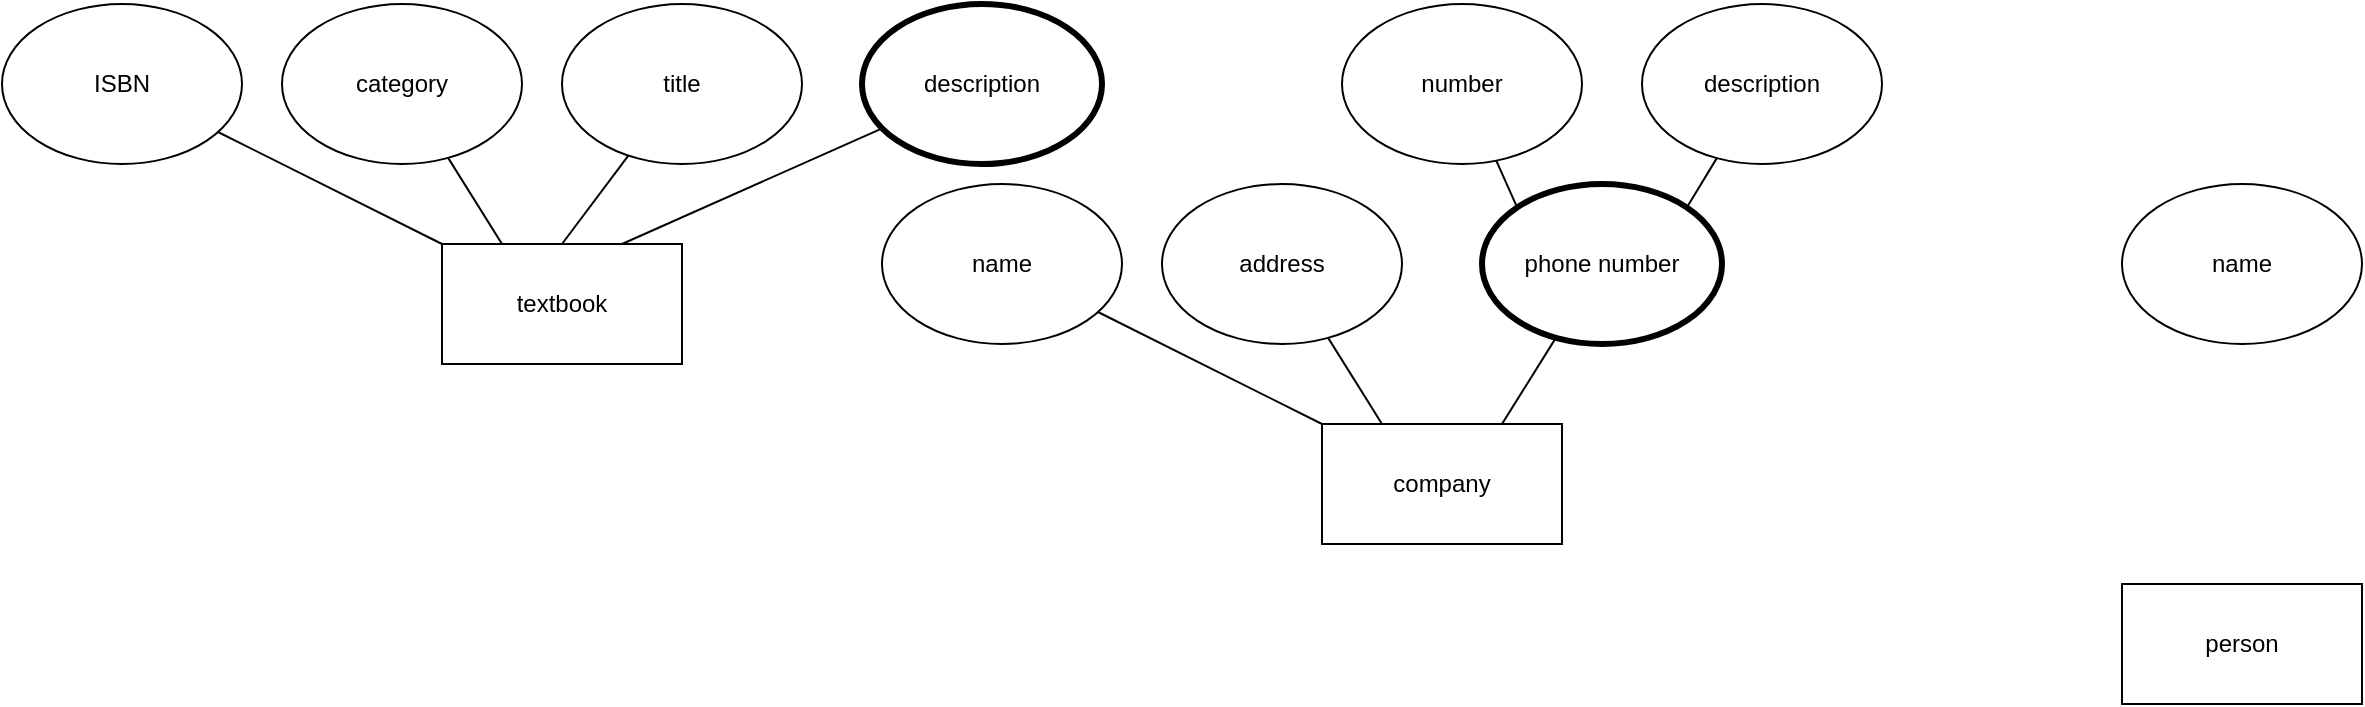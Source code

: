 <mxfile version="13.7.9" type="github">
  <diagram id="cohmEAqBEMjF1zSoYcSZ" name="Page-1">
    <mxGraphModel dx="2037" dy="1101" grid="1" gridSize="10" guides="1" tooltips="1" connect="1" arrows="1" fold="1" page="1" pageScale="1" pageWidth="4681" pageHeight="3300" math="0" shadow="0">
      <root>
        <mxCell id="0" />
        <mxCell id="1" parent="0" />
        <mxCell id="jTf1APUEV42KsB9cT_s0-1" value="textbook" style="rounded=0;whiteSpace=wrap;html=1;" vertex="1" parent="1">
          <mxGeometry x="350" y="370" width="120" height="60" as="geometry" />
        </mxCell>
        <mxCell id="jTf1APUEV42KsB9cT_s0-3" value="" style="endArrow=none;html=1;exitX=0;exitY=0;exitDx=0;exitDy=0;" edge="1" parent="1" source="jTf1APUEV42KsB9cT_s0-1" target="jTf1APUEV42KsB9cT_s0-4">
          <mxGeometry width="50" height="50" relative="1" as="geometry">
            <mxPoint x="390" y="420" as="sourcePoint" />
            <mxPoint x="310" y="300" as="targetPoint" />
          </mxGeometry>
        </mxCell>
        <mxCell id="jTf1APUEV42KsB9cT_s0-4" value="ISBN" style="ellipse;whiteSpace=wrap;html=1;" vertex="1" parent="1">
          <mxGeometry x="130" y="250" width="120" height="80" as="geometry" />
        </mxCell>
        <mxCell id="jTf1APUEV42KsB9cT_s0-5" value="" style="endArrow=none;html=1;exitX=0.25;exitY=0;exitDx=0;exitDy=0;" edge="1" parent="1" source="jTf1APUEV42KsB9cT_s0-1" target="jTf1APUEV42KsB9cT_s0-6">
          <mxGeometry width="50" height="50" relative="1" as="geometry">
            <mxPoint x="390" y="420" as="sourcePoint" />
            <mxPoint x="430" y="320" as="targetPoint" />
          </mxGeometry>
        </mxCell>
        <mxCell id="jTf1APUEV42KsB9cT_s0-6" value="category" style="ellipse;whiteSpace=wrap;html=1;" vertex="1" parent="1">
          <mxGeometry x="270" y="250" width="120" height="80" as="geometry" />
        </mxCell>
        <mxCell id="jTf1APUEV42KsB9cT_s0-7" value="" style="endArrow=none;html=1;exitX=0.5;exitY=0;exitDx=0;exitDy=0;" edge="1" parent="1" source="jTf1APUEV42KsB9cT_s0-1" target="jTf1APUEV42KsB9cT_s0-8">
          <mxGeometry width="50" height="50" relative="1" as="geometry">
            <mxPoint x="390" y="420" as="sourcePoint" />
            <mxPoint x="440" y="330" as="targetPoint" />
          </mxGeometry>
        </mxCell>
        <mxCell id="jTf1APUEV42KsB9cT_s0-8" value="title" style="ellipse;whiteSpace=wrap;html=1;" vertex="1" parent="1">
          <mxGeometry x="410" y="250" width="120" height="80" as="geometry" />
        </mxCell>
        <mxCell id="jTf1APUEV42KsB9cT_s0-9" value="" style="endArrow=none;html=1;exitX=0.75;exitY=0;exitDx=0;exitDy=0;" edge="1" parent="1" source="jTf1APUEV42KsB9cT_s0-1" target="jTf1APUEV42KsB9cT_s0-10">
          <mxGeometry width="50" height="50" relative="1" as="geometry">
            <mxPoint x="570" y="320" as="sourcePoint" />
            <mxPoint x="440" y="370" as="targetPoint" />
          </mxGeometry>
        </mxCell>
        <mxCell id="jTf1APUEV42KsB9cT_s0-10" value="description" style="ellipse;whiteSpace=wrap;html=1;strokeWidth=3;" vertex="1" parent="1">
          <mxGeometry x="560" y="250" width="120" height="80" as="geometry" />
        </mxCell>
        <mxCell id="jTf1APUEV42KsB9cT_s0-89" value="company" style="rounded=0;whiteSpace=wrap;html=1;strokeWidth=1;" vertex="1" parent="1">
          <mxGeometry x="790" y="460" width="120" height="60" as="geometry" />
        </mxCell>
        <mxCell id="jTf1APUEV42KsB9cT_s0-90" value="" style="endArrow=none;html=1;exitX=0;exitY=0;exitDx=0;exitDy=0;" edge="1" parent="1" source="jTf1APUEV42KsB9cT_s0-89" target="jTf1APUEV42KsB9cT_s0-91">
          <mxGeometry width="50" height="50" relative="1" as="geometry">
            <mxPoint x="830" y="520" as="sourcePoint" />
            <mxPoint x="760" y="400" as="targetPoint" />
          </mxGeometry>
        </mxCell>
        <mxCell id="jTf1APUEV42KsB9cT_s0-91" value="name" style="ellipse;whiteSpace=wrap;html=1;" vertex="1" parent="1">
          <mxGeometry x="570" y="340.0" width="120" height="80" as="geometry" />
        </mxCell>
        <mxCell id="jTf1APUEV42KsB9cT_s0-92" value="" style="endArrow=none;html=1;exitX=0.25;exitY=0;exitDx=0;exitDy=0;" edge="1" parent="1" source="jTf1APUEV42KsB9cT_s0-89" target="jTf1APUEV42KsB9cT_s0-93">
          <mxGeometry width="50" height="50" relative="1" as="geometry">
            <mxPoint x="830" y="520" as="sourcePoint" />
            <mxPoint x="840" y="410" as="targetPoint" />
          </mxGeometry>
        </mxCell>
        <mxCell id="jTf1APUEV42KsB9cT_s0-93" value="address" style="ellipse;whiteSpace=wrap;html=1;" vertex="1" parent="1">
          <mxGeometry x="710" y="340.0" width="120" height="80" as="geometry" />
        </mxCell>
        <mxCell id="jTf1APUEV42KsB9cT_s0-94" value="" style="endArrow=none;html=1;exitX=0.75;exitY=0;exitDx=0;exitDy=0;" edge="1" parent="1" source="jTf1APUEV42KsB9cT_s0-89" target="jTf1APUEV42KsB9cT_s0-95">
          <mxGeometry width="50" height="50" relative="1" as="geometry">
            <mxPoint x="830" y="520" as="sourcePoint" />
            <mxPoint x="970" y="410" as="targetPoint" />
          </mxGeometry>
        </mxCell>
        <mxCell id="jTf1APUEV42KsB9cT_s0-95" value="phone number" style="ellipse;whiteSpace=wrap;html=1;strokeWidth=3;" vertex="1" parent="1">
          <mxGeometry x="870.0" y="340.0" width="120" height="80" as="geometry" />
        </mxCell>
        <mxCell id="jTf1APUEV42KsB9cT_s0-96" value="" style="endArrow=none;html=1;exitX=0;exitY=0;exitDx=0;exitDy=0;" edge="1" parent="1" source="jTf1APUEV42KsB9cT_s0-95" target="jTf1APUEV42KsB9cT_s0-97">
          <mxGeometry width="50" height="50" relative="1" as="geometry">
            <mxPoint x="830" y="520" as="sourcePoint" />
            <mxPoint x="870" y="300" as="targetPoint" />
          </mxGeometry>
        </mxCell>
        <mxCell id="jTf1APUEV42KsB9cT_s0-97" value="number" style="ellipse;whiteSpace=wrap;html=1;" vertex="1" parent="1">
          <mxGeometry x="800" y="250" width="120" height="80" as="geometry" />
        </mxCell>
        <mxCell id="jTf1APUEV42KsB9cT_s0-98" value="" style="endArrow=none;html=1;exitX=1;exitY=0;exitDx=0;exitDy=0;" edge="1" parent="1" source="jTf1APUEV42KsB9cT_s0-95" target="jTf1APUEV42KsB9cT_s0-99">
          <mxGeometry width="50" height="50" relative="1" as="geometry">
            <mxPoint x="830" y="520" as="sourcePoint" />
            <mxPoint x="990" y="330" as="targetPoint" />
          </mxGeometry>
        </mxCell>
        <mxCell id="jTf1APUEV42KsB9cT_s0-99" value="description" style="ellipse;whiteSpace=wrap;html=1;" vertex="1" parent="1">
          <mxGeometry x="950.0" y="250" width="120" height="80" as="geometry" />
        </mxCell>
        <mxCell id="jTf1APUEV42KsB9cT_s0-104" value="person" style="rounded=0;whiteSpace=wrap;html=1;strokeWidth=1;" vertex="1" parent="1">
          <mxGeometry x="1190" y="540" width="120" height="60" as="geometry" />
        </mxCell>
        <mxCell id="jTf1APUEV42KsB9cT_s0-107" value="name" style="ellipse;whiteSpace=wrap;html=1;strokeWidth=1;" vertex="1" parent="1">
          <mxGeometry x="1190" y="340" width="120" height="80" as="geometry" />
        </mxCell>
      </root>
    </mxGraphModel>
  </diagram>
</mxfile>
